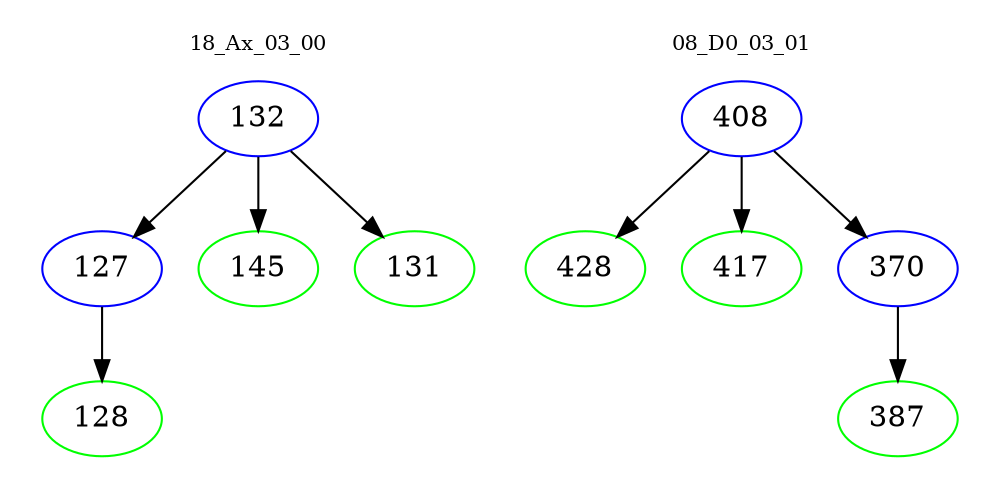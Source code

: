 digraph{
subgraph cluster_0 {
color = white
label = "18_Ax_03_00";
fontsize=10;
T0_132 [label="132", color="blue"]
T0_132 -> T0_127 [color="black"]
T0_127 [label="127", color="blue"]
T0_127 -> T0_128 [color="black"]
T0_128 [label="128", color="green"]
T0_132 -> T0_145 [color="black"]
T0_145 [label="145", color="green"]
T0_132 -> T0_131 [color="black"]
T0_131 [label="131", color="green"]
}
subgraph cluster_1 {
color = white
label = "08_D0_03_01";
fontsize=10;
T1_408 [label="408", color="blue"]
T1_408 -> T1_428 [color="black"]
T1_428 [label="428", color="green"]
T1_408 -> T1_417 [color="black"]
T1_417 [label="417", color="green"]
T1_408 -> T1_370 [color="black"]
T1_370 [label="370", color="blue"]
T1_370 -> T1_387 [color="black"]
T1_387 [label="387", color="green"]
}
}
